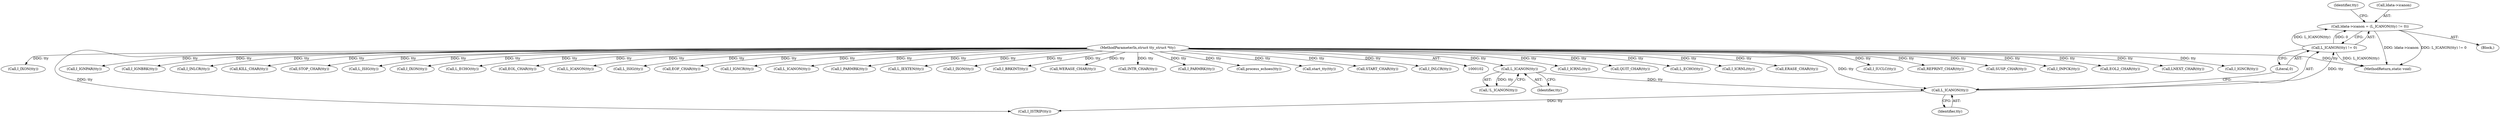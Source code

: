 digraph "0_linux_966031f340185eddd05affcf72b740549f056348_0@pointer" {
"1000207" [label="(Call,ldata->icanon = (L_ICANON(tty) != 0))"];
"1000211" [label="(Call,L_ICANON(tty) != 0)"];
"1000212" [label="(Call,L_ICANON(tty))"];
"1000145" [label="(Call,L_ICANON(tty))"];
"1000103" [label="(MethodParameterIn,struct tty_struct *tty)"];
"1000255" [label="(Call,I_ICRNL(tty))"];
"1000361" [label="(Call,QUIT_CHAR(tty))"];
"1000241" [label="(Call,L_ECHO(tty))"];
"1000226" [label="(Call,I_ICRNL(tty))"];
"1000275" [label="(Call,ERASE_CHAR(tty))"];
"1000220" [label="(Call,I_IUCLC(tty))"];
"1000329" [label="(Call,REPRINT_CHAR(tty))"];
"1000218" [label="(Identifier,tty)"];
"1000463" [label="(MethodReturn,static void)"];
"1000367" [label="(Call,SUSP_CHAR(tty))"];
"1000411" [label="(Call,I_INPCK(tty))"];
"1000320" [label="(Call,EOL2_CHAR(tty))"];
"1000314" [label="(Call,LNEXT_CHAR(tty))"];
"1000253" [label="(Call,I_IGNCR(tty))"];
"1000212" [label="(Call,L_ICANON(tty))"];
"1000335" [label="(Call,I_IXON(tty))"];
"1000105" [label="(Block,)"];
"1000145" [label="(Call,L_ICANON(tty))"];
"1000211" [label="(Call,L_ICANON(tty) != 0)"];
"1000217" [label="(Call,I_ISTRIP(tty))"];
"1000214" [label="(Literal,0)"];
"1000408" [label="(Call,I_IGNPAR(tty))"];
"1000397" [label="(Call,I_IGNBRK(tty))"];
"1000144" [label="(Call,!L_ICANON(tty))"];
"1000229" [label="(Call,I_INLCR(tty))"];
"1000281" [label="(Call,KILL_CHAR(tty))"];
"1000345" [label="(Call,STOP_CHAR(tty))"];
"1000213" [label="(Identifier,tty)"];
"1000103" [label="(MethodParameterIn,struct tty_struct *tty)"];
"1000146" [label="(Identifier,tty)"];
"1000351" [label="(Call,L_ISIG(tty))"];
"1000235" [label="(Call,I_IXON(tty))"];
"1000326" [label="(Call,L_ECHO(tty))"];
"1000298" [label="(Call,EOL_CHAR(tty))"];
"1000271" [label="(Call,L_ICANON(tty))"];
"1000238" [label="(Call,L_ISIG(tty))"];
"1000287" [label="(Call,EOF_CHAR(tty))"];
"1000223" [label="(Call,I_IGNCR(tty))"];
"1000232" [label="(Call,L_ICANON(tty))"];
"1000243" [label="(Call,I_PARMRK(tty))"];
"1000304" [label="(Call,L_IEXTEN(tty))"];
"1000434" [label="(Call,I_IXON(tty))"];
"1000401" [label="(Call,I_BRKINT(tty))"];
"1000308" [label="(Call,WERASE_CHAR(tty))"];
"1000208" [label="(Call,ldata->icanon)"];
"1000355" [label="(Call,INTR_CHAR(tty))"];
"1000404" [label="(Call,I_PARMRK(tty))"];
"1000451" [label="(Call,process_echoes(tty))"];
"1000449" [label="(Call,start_tty(tty))"];
"1000339" [label="(Call,START_CHAR(tty))"];
"1000207" [label="(Call,ldata->icanon = (L_ICANON(tty) != 0))"];
"1000263" [label="(Call,I_INLCR(tty))"];
"1000207" -> "1000105"  [label="AST: "];
"1000207" -> "1000211"  [label="CFG: "];
"1000208" -> "1000207"  [label="AST: "];
"1000211" -> "1000207"  [label="AST: "];
"1000218" -> "1000207"  [label="CFG: "];
"1000207" -> "1000463"  [label="DDG: ldata->icanon"];
"1000207" -> "1000463"  [label="DDG: L_ICANON(tty) != 0"];
"1000211" -> "1000207"  [label="DDG: L_ICANON(tty)"];
"1000211" -> "1000207"  [label="DDG: 0"];
"1000211" -> "1000214"  [label="CFG: "];
"1000212" -> "1000211"  [label="AST: "];
"1000214" -> "1000211"  [label="AST: "];
"1000211" -> "1000463"  [label="DDG: L_ICANON(tty)"];
"1000212" -> "1000211"  [label="DDG: tty"];
"1000212" -> "1000213"  [label="CFG: "];
"1000213" -> "1000212"  [label="AST: "];
"1000214" -> "1000212"  [label="CFG: "];
"1000145" -> "1000212"  [label="DDG: tty"];
"1000103" -> "1000212"  [label="DDG: tty"];
"1000212" -> "1000217"  [label="DDG: tty"];
"1000145" -> "1000144"  [label="AST: "];
"1000145" -> "1000146"  [label="CFG: "];
"1000146" -> "1000145"  [label="AST: "];
"1000144" -> "1000145"  [label="CFG: "];
"1000145" -> "1000144"  [label="DDG: tty"];
"1000103" -> "1000145"  [label="DDG: tty"];
"1000103" -> "1000102"  [label="AST: "];
"1000103" -> "1000463"  [label="DDG: tty"];
"1000103" -> "1000217"  [label="DDG: tty"];
"1000103" -> "1000220"  [label="DDG: tty"];
"1000103" -> "1000223"  [label="DDG: tty"];
"1000103" -> "1000226"  [label="DDG: tty"];
"1000103" -> "1000229"  [label="DDG: tty"];
"1000103" -> "1000232"  [label="DDG: tty"];
"1000103" -> "1000235"  [label="DDG: tty"];
"1000103" -> "1000238"  [label="DDG: tty"];
"1000103" -> "1000241"  [label="DDG: tty"];
"1000103" -> "1000243"  [label="DDG: tty"];
"1000103" -> "1000253"  [label="DDG: tty"];
"1000103" -> "1000255"  [label="DDG: tty"];
"1000103" -> "1000263"  [label="DDG: tty"];
"1000103" -> "1000271"  [label="DDG: tty"];
"1000103" -> "1000275"  [label="DDG: tty"];
"1000103" -> "1000281"  [label="DDG: tty"];
"1000103" -> "1000287"  [label="DDG: tty"];
"1000103" -> "1000298"  [label="DDG: tty"];
"1000103" -> "1000304"  [label="DDG: tty"];
"1000103" -> "1000308"  [label="DDG: tty"];
"1000103" -> "1000314"  [label="DDG: tty"];
"1000103" -> "1000320"  [label="DDG: tty"];
"1000103" -> "1000326"  [label="DDG: tty"];
"1000103" -> "1000329"  [label="DDG: tty"];
"1000103" -> "1000335"  [label="DDG: tty"];
"1000103" -> "1000339"  [label="DDG: tty"];
"1000103" -> "1000345"  [label="DDG: tty"];
"1000103" -> "1000351"  [label="DDG: tty"];
"1000103" -> "1000355"  [label="DDG: tty"];
"1000103" -> "1000361"  [label="DDG: tty"];
"1000103" -> "1000367"  [label="DDG: tty"];
"1000103" -> "1000397"  [label="DDG: tty"];
"1000103" -> "1000401"  [label="DDG: tty"];
"1000103" -> "1000404"  [label="DDG: tty"];
"1000103" -> "1000408"  [label="DDG: tty"];
"1000103" -> "1000411"  [label="DDG: tty"];
"1000103" -> "1000434"  [label="DDG: tty"];
"1000103" -> "1000449"  [label="DDG: tty"];
"1000103" -> "1000451"  [label="DDG: tty"];
}
